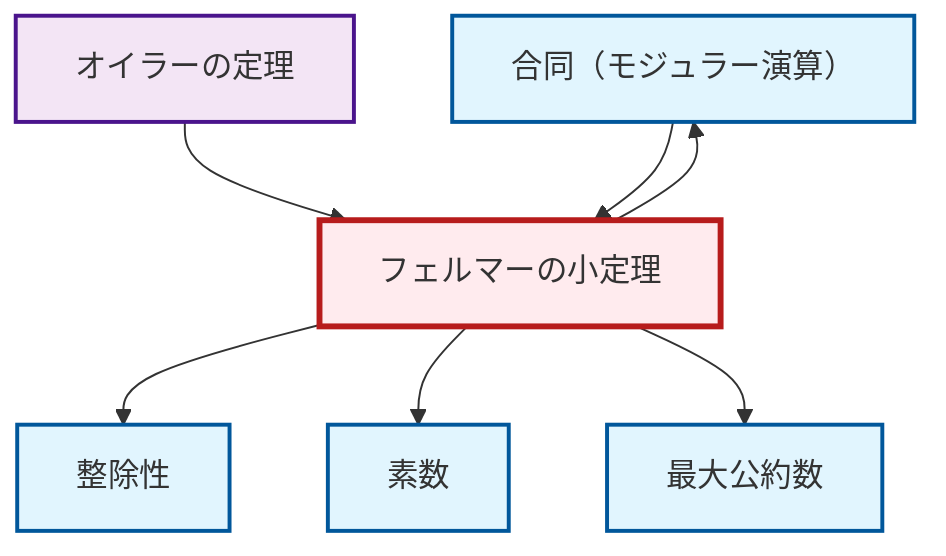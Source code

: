 graph TD
    classDef definition fill:#e1f5fe,stroke:#01579b,stroke-width:2px
    classDef theorem fill:#f3e5f5,stroke:#4a148c,stroke-width:2px
    classDef axiom fill:#fff3e0,stroke:#e65100,stroke-width:2px
    classDef example fill:#e8f5e9,stroke:#1b5e20,stroke-width:2px
    classDef current fill:#ffebee,stroke:#b71c1c,stroke-width:3px
    def-gcd["最大公約数"]:::definition
    def-congruence["合同（モジュラー演算）"]:::definition
    thm-euler["オイラーの定理"]:::theorem
    def-prime["素数"]:::definition
    def-divisibility["整除性"]:::definition
    thm-fermat-little["フェルマーの小定理"]:::theorem
    thm-fermat-little --> def-divisibility
    thm-fermat-little --> def-prime
    thm-euler --> thm-fermat-little
    thm-fermat-little --> def-congruence
    thm-fermat-little --> def-gcd
    def-congruence --> thm-fermat-little
    class thm-fermat-little current